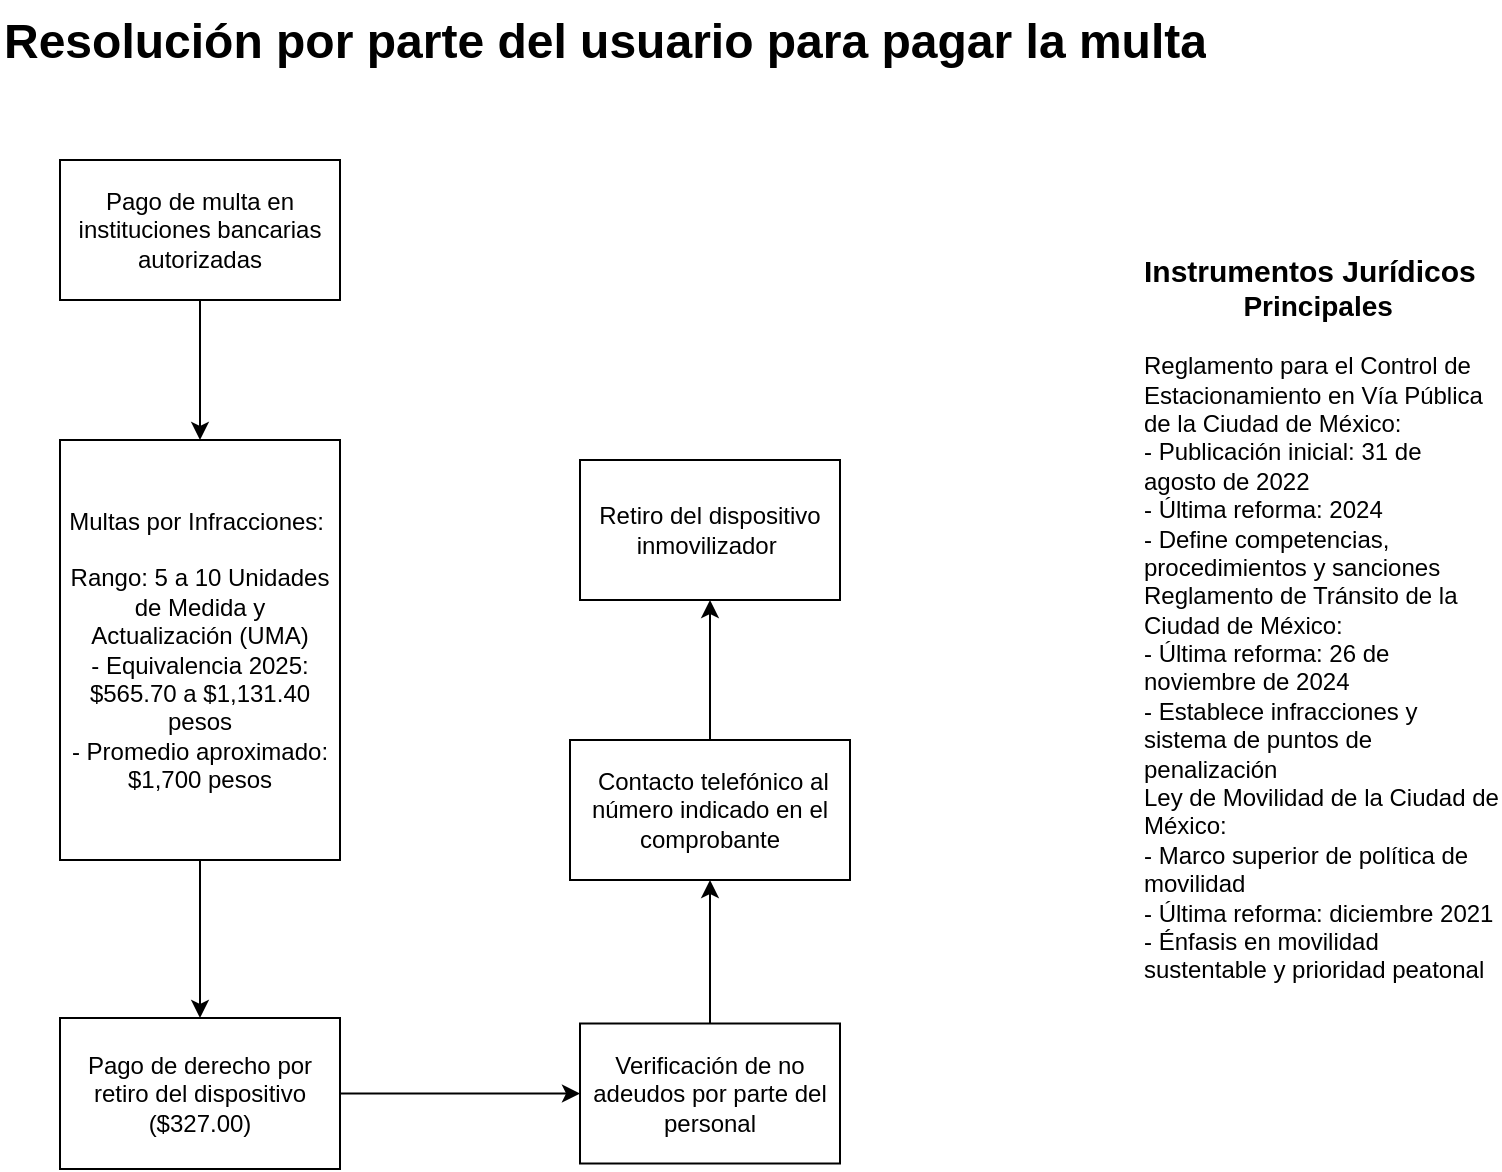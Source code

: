 <mxfile version="28.2.4">
  <diagram name="Página-1" id="y5ZlivGnWpCl0Rq5OCOY">
    <mxGraphModel grid="1" page="1" gridSize="10" guides="1" tooltips="1" connect="1" arrows="1" fold="1" pageScale="1" pageWidth="827" pageHeight="1169" math="0" shadow="0">
      <root>
        <mxCell id="0" />
        <mxCell id="1" parent="0" />
        <mxCell id="QYURIXJP-5CrwSHtvB-L-1" value="&lt;h1 style=&quot;margin-top: 0px;&quot;&gt;Resolución por parte del usuario para pagar la multa&lt;/h1&gt;" style="text;html=1;whiteSpace=wrap;overflow=hidden;rounded=0;" vertex="1" parent="1">
          <mxGeometry x="10" width="620" height="40" as="geometry" />
        </mxCell>
        <mxCell id="QYURIXJP-5CrwSHtvB-L-2" value="Pago de multa en instituciones bancarias autorizadas" style="rounded=0;whiteSpace=wrap;html=1;" vertex="1" parent="1">
          <mxGeometry x="40" y="80" width="140" height="70" as="geometry" />
        </mxCell>
        <mxCell id="QYURIXJP-5CrwSHtvB-L-3" value="Pago de derecho por retiro del dispositivo ($327.00)" style="rounded=0;whiteSpace=wrap;html=1;" vertex="1" parent="1">
          <mxGeometry x="40" y="509" width="140" height="75.5" as="geometry" />
        </mxCell>
        <mxCell id="QYURIXJP-5CrwSHtvB-L-5" value="&amp;nbsp;Contacto telefónico al número indicado en el comprobante" style="rounded=0;whiteSpace=wrap;html=1;" vertex="1" parent="1">
          <mxGeometry x="295" y="370" width="140" height="70" as="geometry" />
        </mxCell>
        <mxCell id="QYURIXJP-5CrwSHtvB-L-6" value="Verificación de no adeudos por parte del personal" style="rounded=0;whiteSpace=wrap;html=1;" vertex="1" parent="1">
          <mxGeometry x="300" y="511.75" width="130" height="70" as="geometry" />
        </mxCell>
        <mxCell id="QYURIXJP-5CrwSHtvB-L-7" value="Retiro del dispositivo inmovilizador&amp;nbsp;" style="rounded=0;whiteSpace=wrap;html=1;" vertex="1" parent="1">
          <mxGeometry x="300" y="230" width="130" height="70" as="geometry" />
        </mxCell>
        <mxCell id="QYURIXJP-5CrwSHtvB-L-8" value="Multas por Infracciones:&amp;nbsp;&lt;div&gt;&lt;br&gt;&lt;/div&gt;&lt;div&gt;Rango: 5 a 10 Unidades de Medida y Actualización (UMA)&lt;br/&gt;- Equivalencia 2025: $565.70 a $1,131.40 pesos&lt;br/&gt;- Promedio aproximado: $1,700 pesos&lt;/div&gt;" style="rounded=0;whiteSpace=wrap;html=1;" vertex="1" parent="1">
          <mxGeometry x="40" y="220" width="140" height="210" as="geometry" />
        </mxCell>
        <mxCell id="QYURIXJP-5CrwSHtvB-L-9" value="" style="endArrow=classic;html=1;rounded=0;exitX=0.5;exitY=1;exitDx=0;exitDy=0;entryX=0.5;entryY=0;entryDx=0;entryDy=0;" edge="1" parent="1" source="QYURIXJP-5CrwSHtvB-L-2" target="QYURIXJP-5CrwSHtvB-L-8">
          <mxGeometry width="50" height="50" relative="1" as="geometry">
            <mxPoint x="390" y="370" as="sourcePoint" />
            <mxPoint x="110" y="210" as="targetPoint" />
          </mxGeometry>
        </mxCell>
        <mxCell id="QYURIXJP-5CrwSHtvB-L-10" value="" style="endArrow=classic;html=1;rounded=0;exitX=0.5;exitY=1;exitDx=0;exitDy=0;entryX=0.5;entryY=0;entryDx=0;entryDy=0;" edge="1" parent="1" source="QYURIXJP-5CrwSHtvB-L-8" target="QYURIXJP-5CrwSHtvB-L-3">
          <mxGeometry width="50" height="50" relative="1" as="geometry">
            <mxPoint x="390" y="470" as="sourcePoint" />
            <mxPoint x="440" y="420" as="targetPoint" />
          </mxGeometry>
        </mxCell>
        <mxCell id="QYURIXJP-5CrwSHtvB-L-12" value="" style="endArrow=classic;html=1;rounded=0;exitX=1;exitY=0.5;exitDx=0;exitDy=0;entryX=0;entryY=0.5;entryDx=0;entryDy=0;" edge="1" parent="1" source="QYURIXJP-5CrwSHtvB-L-3" target="QYURIXJP-5CrwSHtvB-L-6">
          <mxGeometry width="50" height="50" relative="1" as="geometry">
            <mxPoint x="390" y="470" as="sourcePoint" />
            <mxPoint x="440" y="420" as="targetPoint" />
          </mxGeometry>
        </mxCell>
        <mxCell id="QYURIXJP-5CrwSHtvB-L-13" value="" style="endArrow=classic;html=1;rounded=0;exitX=0.5;exitY=0;exitDx=0;exitDy=0;entryX=0.5;entryY=1;entryDx=0;entryDy=0;" edge="1" parent="1" source="QYURIXJP-5CrwSHtvB-L-6" target="QYURIXJP-5CrwSHtvB-L-5">
          <mxGeometry width="50" height="50" relative="1" as="geometry">
            <mxPoint x="390" y="470" as="sourcePoint" />
            <mxPoint x="440" y="420" as="targetPoint" />
          </mxGeometry>
        </mxCell>
        <mxCell id="QYURIXJP-5CrwSHtvB-L-14" value="" style="endArrow=classic;html=1;rounded=0;exitX=0.5;exitY=0;exitDx=0;exitDy=0;entryX=0.5;entryY=1;entryDx=0;entryDy=0;" edge="1" parent="1" source="QYURIXJP-5CrwSHtvB-L-5" target="QYURIXJP-5CrwSHtvB-L-7">
          <mxGeometry width="50" height="50" relative="1" as="geometry">
            <mxPoint x="390" y="370" as="sourcePoint" />
            <mxPoint x="440" y="320" as="targetPoint" />
          </mxGeometry>
        </mxCell>
        <mxCell id="GzZEbIOr8Vd1ufbFjfpw-1" value="&lt;font style=&quot;font-size: 15px;&quot;&gt;&lt;b&gt;Instrumentos Jurídicos&lt;/b&gt;&lt;/font&gt;&lt;div style=&quot;text-align: center;&quot;&gt;&lt;span style=&quot;background-color: transparent; color: light-dark(rgb(0, 0, 0), rgb(255, 255, 255));&quot;&gt;&lt;font style=&quot;font-size: 14px;&quot;&gt;&lt;b&gt;Principales&amp;nbsp;&lt;/b&gt;&lt;/font&gt;&lt;/span&gt;&lt;/div&gt;&lt;div style=&quot;text-align: center;&quot;&gt;&lt;span style=&quot;background-color: transparent; color: light-dark(rgb(0, 0, 0), rgb(255, 255, 255));&quot;&gt;&lt;br&gt;&lt;/span&gt;&lt;/div&gt;&lt;div&gt;&lt;span style=&quot;background-color: transparent; color: light-dark(rgb(0, 0, 0), rgb(255, 255, 255));&quot;&gt;Reglamento para el Control de Estacionamiento en Vía Pública de la Ciudad de México:&lt;br/&gt;- Publicación inicial: 31 de agosto de 2022&lt;br/&gt;- Última reforma: 2024&lt;br/&gt;- Define competencias, procedimientos y sanciones&lt;br/&gt;Reglamento de Tránsito de la Ciudad de México:&lt;br/&gt;- Última reforma: 26 de noviembre de 2024&lt;br/&gt;- Establece infracciones y sistema de puntos de penalización&lt;br/&gt;Ley de Movilidad de la Ciudad de México:&lt;br/&gt;- Marco superior de política de movilidad&lt;br/&gt;- Última reforma: diciembre 2021&lt;br/&gt;- Énfasis en movilidad sustentable y prioridad peatonal&lt;/span&gt;&lt;/div&gt;" style="text;html=1;whiteSpace=wrap;overflow=hidden;rounded=0;" vertex="1" parent="1">
          <mxGeometry x="580" y="120" width="180" height="380" as="geometry" />
        </mxCell>
      </root>
    </mxGraphModel>
  </diagram>
</mxfile>
